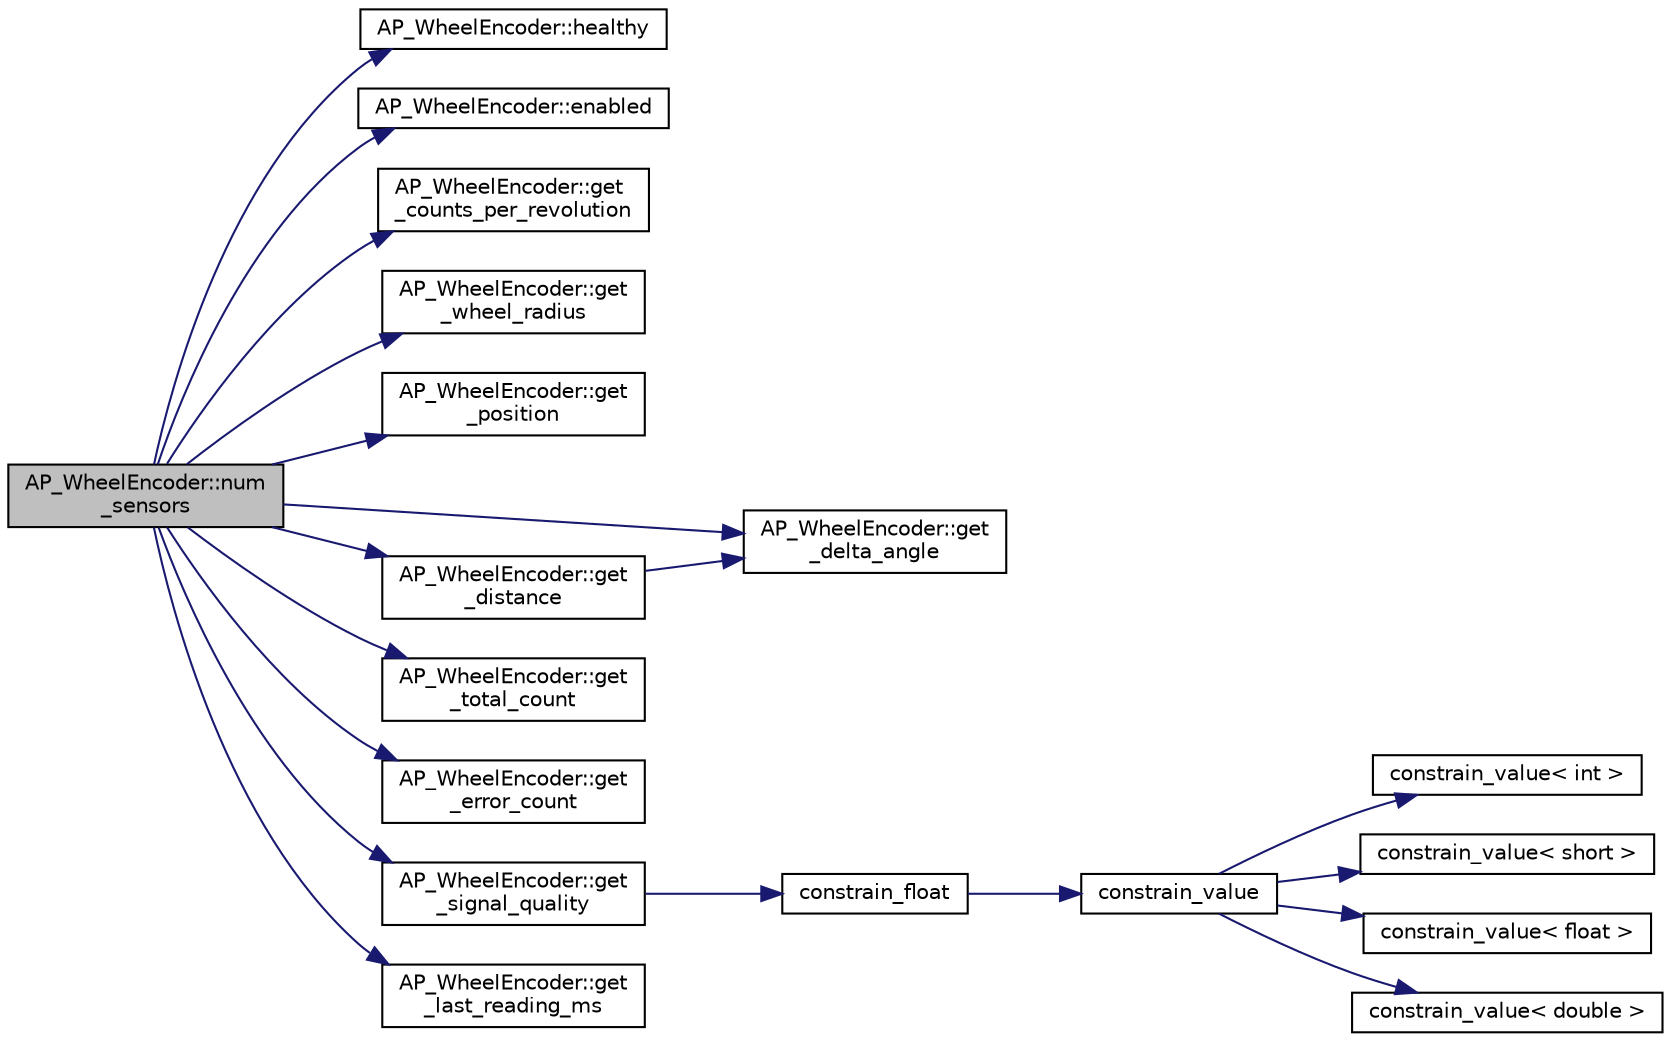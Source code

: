 digraph "AP_WheelEncoder::num_sensors"
{
 // INTERACTIVE_SVG=YES
  edge [fontname="Helvetica",fontsize="10",labelfontname="Helvetica",labelfontsize="10"];
  node [fontname="Helvetica",fontsize="10",shape=record];
  rankdir="LR";
  Node1 [label="AP_WheelEncoder::num\l_sensors",height=0.2,width=0.4,color="black", fillcolor="grey75", style="filled", fontcolor="black"];
  Node1 -> Node2 [color="midnightblue",fontsize="10",style="solid",fontname="Helvetica"];
  Node2 [label="AP_WheelEncoder::healthy",height=0.2,width=0.4,color="black", fillcolor="white", style="filled",URL="$classAP__WheelEncoder.html#a9b00ca583e313ebb85a99bd0fc3f6e85"];
  Node1 -> Node3 [color="midnightblue",fontsize="10",style="solid",fontname="Helvetica"];
  Node3 [label="AP_WheelEncoder::enabled",height=0.2,width=0.4,color="black", fillcolor="white", style="filled",URL="$classAP__WheelEncoder.html#a36f8fd9999375fcb115015aed03ba38c"];
  Node1 -> Node4 [color="midnightblue",fontsize="10",style="solid",fontname="Helvetica"];
  Node4 [label="AP_WheelEncoder::get\l_counts_per_revolution",height=0.2,width=0.4,color="black", fillcolor="white", style="filled",URL="$classAP__WheelEncoder.html#a03486a1ced94fe4c729c88405ba94cb4"];
  Node1 -> Node5 [color="midnightblue",fontsize="10",style="solid",fontname="Helvetica"];
  Node5 [label="AP_WheelEncoder::get\l_wheel_radius",height=0.2,width=0.4,color="black", fillcolor="white", style="filled",URL="$classAP__WheelEncoder.html#acb341773b6a7ad169c791e88e0e189f8"];
  Node1 -> Node6 [color="midnightblue",fontsize="10",style="solid",fontname="Helvetica"];
  Node6 [label="AP_WheelEncoder::get\l_position",height=0.2,width=0.4,color="black", fillcolor="white", style="filled",URL="$classAP__WheelEncoder.html#a111b8a2796d70da925844615d1bc1b90"];
  Node1 -> Node7 [color="midnightblue",fontsize="10",style="solid",fontname="Helvetica"];
  Node7 [label="AP_WheelEncoder::get\l_delta_angle",height=0.2,width=0.4,color="black", fillcolor="white", style="filled",URL="$classAP__WheelEncoder.html#af14c1964e9d91982f5db02a4679603d3"];
  Node1 -> Node8 [color="midnightblue",fontsize="10",style="solid",fontname="Helvetica"];
  Node8 [label="AP_WheelEncoder::get\l_distance",height=0.2,width=0.4,color="black", fillcolor="white", style="filled",URL="$classAP__WheelEncoder.html#a8da2af1ee52512b44c13dba2cbfa0d5d"];
  Node8 -> Node7 [color="midnightblue",fontsize="10",style="solid",fontname="Helvetica"];
  Node1 -> Node9 [color="midnightblue",fontsize="10",style="solid",fontname="Helvetica"];
  Node9 [label="AP_WheelEncoder::get\l_total_count",height=0.2,width=0.4,color="black", fillcolor="white", style="filled",URL="$classAP__WheelEncoder.html#a702d18ec9df5bc43f2c687701603e3b2"];
  Node1 -> Node10 [color="midnightblue",fontsize="10",style="solid",fontname="Helvetica"];
  Node10 [label="AP_WheelEncoder::get\l_error_count",height=0.2,width=0.4,color="black", fillcolor="white", style="filled",URL="$classAP__WheelEncoder.html#aacc278570f44c415f554b7196f01ec37"];
  Node1 -> Node11 [color="midnightblue",fontsize="10",style="solid",fontname="Helvetica"];
  Node11 [label="AP_WheelEncoder::get\l_signal_quality",height=0.2,width=0.4,color="black", fillcolor="white", style="filled",URL="$classAP__WheelEncoder.html#aa50c6e701598fff327038bdf3cb5760f"];
  Node11 -> Node12 [color="midnightblue",fontsize="10",style="solid",fontname="Helvetica"];
  Node12 [label="constrain_float",height=0.2,width=0.4,color="black", fillcolor="white", style="filled",URL="$AP__Math_8h.html#ad525609d9dba6ffa556a0fbf08a3f9b4"];
  Node12 -> Node13 [color="midnightblue",fontsize="10",style="solid",fontname="Helvetica"];
  Node13 [label="constrain_value",height=0.2,width=0.4,color="black", fillcolor="white", style="filled",URL="$AP__Math_8h.html#a20e8f8671c282c69c1954652b6d61585"];
  Node13 -> Node14 [color="midnightblue",fontsize="10",style="solid",fontname="Helvetica"];
  Node14 [label="constrain_value\< int \>",height=0.2,width=0.4,color="black", fillcolor="white", style="filled",URL="$AP__Math_8cpp.html#a37e8e901754cb9c8e53a8e3030c82c50"];
  Node13 -> Node15 [color="midnightblue",fontsize="10",style="solid",fontname="Helvetica"];
  Node15 [label="constrain_value\< short \>",height=0.2,width=0.4,color="black", fillcolor="white", style="filled",URL="$AP__Math_8cpp.html#afdbe107ec1987d318a6347816fbf2b89"];
  Node13 -> Node16 [color="midnightblue",fontsize="10",style="solid",fontname="Helvetica"];
  Node16 [label="constrain_value\< float \>",height=0.2,width=0.4,color="black", fillcolor="white", style="filled",URL="$AP__Math_8cpp.html#ae6c621670c214da687de21d4e3a92587"];
  Node13 -> Node17 [color="midnightblue",fontsize="10",style="solid",fontname="Helvetica"];
  Node17 [label="constrain_value\< double \>",height=0.2,width=0.4,color="black", fillcolor="white", style="filled",URL="$AP__Math_8cpp.html#afe3990b00e9abc43fa97dfaf8e32f5c4"];
  Node1 -> Node18 [color="midnightblue",fontsize="10",style="solid",fontname="Helvetica"];
  Node18 [label="AP_WheelEncoder::get\l_last_reading_ms",height=0.2,width=0.4,color="black", fillcolor="white", style="filled",URL="$classAP__WheelEncoder.html#a9f8ae7c0d1bcb3704dabceae15b73641"];
}
